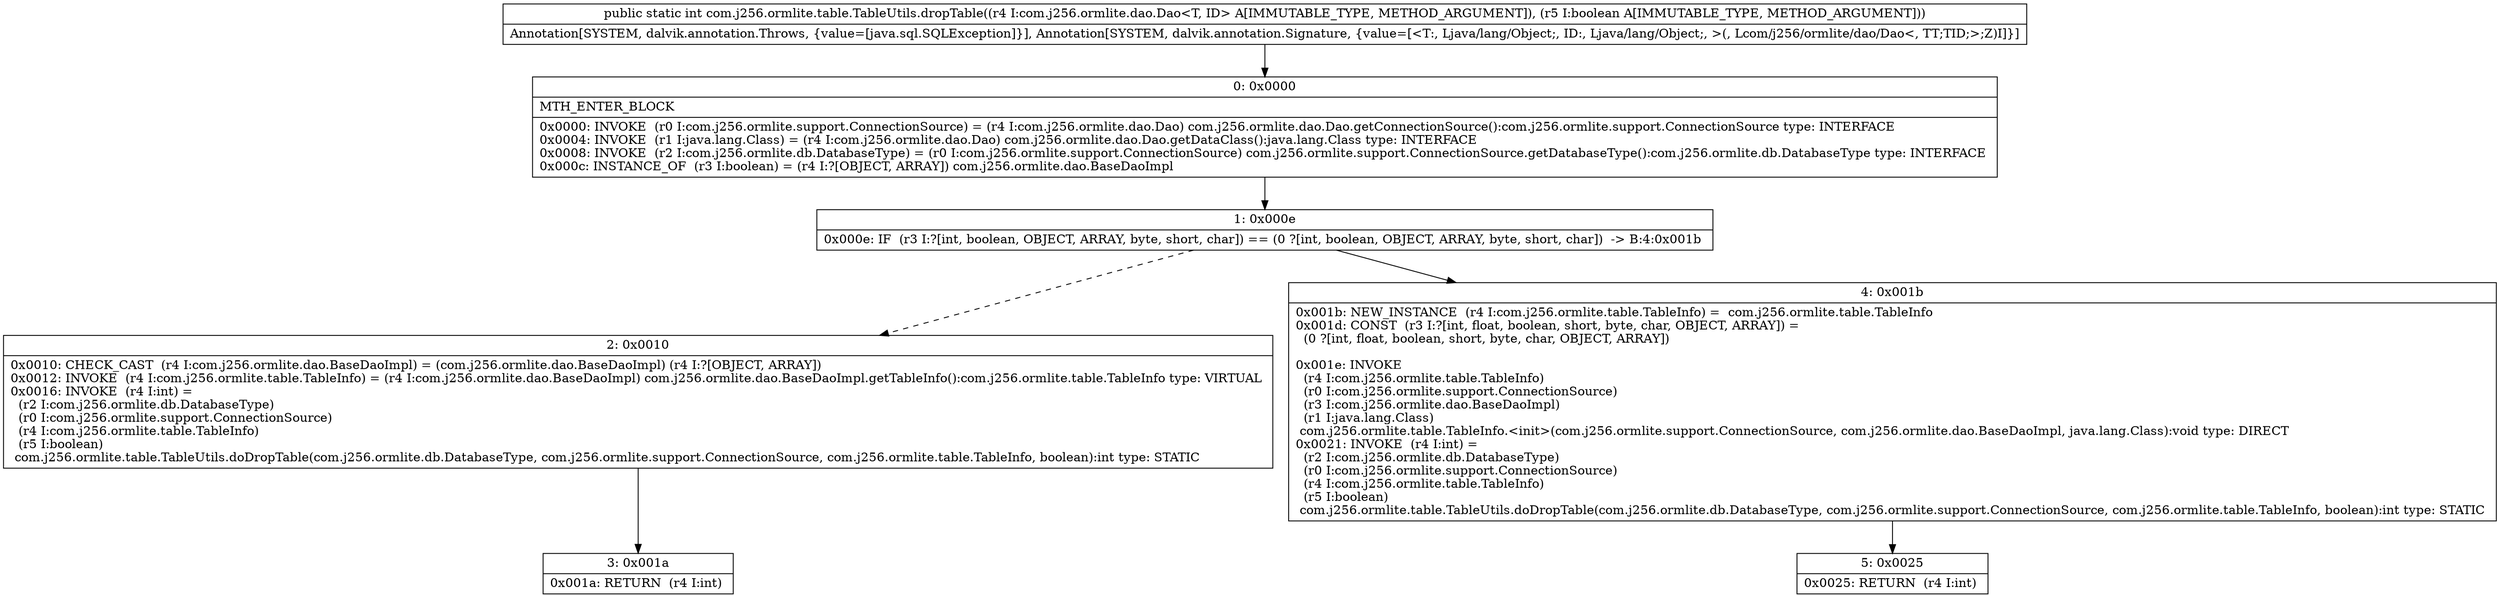 digraph "CFG forcom.j256.ormlite.table.TableUtils.dropTable(Lcom\/j256\/ormlite\/dao\/Dao;Z)I" {
Node_0 [shape=record,label="{0\:\ 0x0000|MTH_ENTER_BLOCK\l|0x0000: INVOKE  (r0 I:com.j256.ormlite.support.ConnectionSource) = (r4 I:com.j256.ormlite.dao.Dao) com.j256.ormlite.dao.Dao.getConnectionSource():com.j256.ormlite.support.ConnectionSource type: INTERFACE \l0x0004: INVOKE  (r1 I:java.lang.Class) = (r4 I:com.j256.ormlite.dao.Dao) com.j256.ormlite.dao.Dao.getDataClass():java.lang.Class type: INTERFACE \l0x0008: INVOKE  (r2 I:com.j256.ormlite.db.DatabaseType) = (r0 I:com.j256.ormlite.support.ConnectionSource) com.j256.ormlite.support.ConnectionSource.getDatabaseType():com.j256.ormlite.db.DatabaseType type: INTERFACE \l0x000c: INSTANCE_OF  (r3 I:boolean) = (r4 I:?[OBJECT, ARRAY]) com.j256.ormlite.dao.BaseDaoImpl \l}"];
Node_1 [shape=record,label="{1\:\ 0x000e|0x000e: IF  (r3 I:?[int, boolean, OBJECT, ARRAY, byte, short, char]) == (0 ?[int, boolean, OBJECT, ARRAY, byte, short, char])  \-\> B:4:0x001b \l}"];
Node_2 [shape=record,label="{2\:\ 0x0010|0x0010: CHECK_CAST  (r4 I:com.j256.ormlite.dao.BaseDaoImpl) = (com.j256.ormlite.dao.BaseDaoImpl) (r4 I:?[OBJECT, ARRAY]) \l0x0012: INVOKE  (r4 I:com.j256.ormlite.table.TableInfo) = (r4 I:com.j256.ormlite.dao.BaseDaoImpl) com.j256.ormlite.dao.BaseDaoImpl.getTableInfo():com.j256.ormlite.table.TableInfo type: VIRTUAL \l0x0016: INVOKE  (r4 I:int) = \l  (r2 I:com.j256.ormlite.db.DatabaseType)\l  (r0 I:com.j256.ormlite.support.ConnectionSource)\l  (r4 I:com.j256.ormlite.table.TableInfo)\l  (r5 I:boolean)\l com.j256.ormlite.table.TableUtils.doDropTable(com.j256.ormlite.db.DatabaseType, com.j256.ormlite.support.ConnectionSource, com.j256.ormlite.table.TableInfo, boolean):int type: STATIC \l}"];
Node_3 [shape=record,label="{3\:\ 0x001a|0x001a: RETURN  (r4 I:int) \l}"];
Node_4 [shape=record,label="{4\:\ 0x001b|0x001b: NEW_INSTANCE  (r4 I:com.j256.ormlite.table.TableInfo) =  com.j256.ormlite.table.TableInfo \l0x001d: CONST  (r3 I:?[int, float, boolean, short, byte, char, OBJECT, ARRAY]) = \l  (0 ?[int, float, boolean, short, byte, char, OBJECT, ARRAY])\l \l0x001e: INVOKE  \l  (r4 I:com.j256.ormlite.table.TableInfo)\l  (r0 I:com.j256.ormlite.support.ConnectionSource)\l  (r3 I:com.j256.ormlite.dao.BaseDaoImpl)\l  (r1 I:java.lang.Class)\l com.j256.ormlite.table.TableInfo.\<init\>(com.j256.ormlite.support.ConnectionSource, com.j256.ormlite.dao.BaseDaoImpl, java.lang.Class):void type: DIRECT \l0x0021: INVOKE  (r4 I:int) = \l  (r2 I:com.j256.ormlite.db.DatabaseType)\l  (r0 I:com.j256.ormlite.support.ConnectionSource)\l  (r4 I:com.j256.ormlite.table.TableInfo)\l  (r5 I:boolean)\l com.j256.ormlite.table.TableUtils.doDropTable(com.j256.ormlite.db.DatabaseType, com.j256.ormlite.support.ConnectionSource, com.j256.ormlite.table.TableInfo, boolean):int type: STATIC \l}"];
Node_5 [shape=record,label="{5\:\ 0x0025|0x0025: RETURN  (r4 I:int) \l}"];
MethodNode[shape=record,label="{public static int com.j256.ormlite.table.TableUtils.dropTable((r4 I:com.j256.ormlite.dao.Dao\<T, ID\> A[IMMUTABLE_TYPE, METHOD_ARGUMENT]), (r5 I:boolean A[IMMUTABLE_TYPE, METHOD_ARGUMENT]))  | Annotation[SYSTEM, dalvik.annotation.Throws, \{value=[java.sql.SQLException]\}], Annotation[SYSTEM, dalvik.annotation.Signature, \{value=[\<T:, Ljava\/lang\/Object;, ID:, Ljava\/lang\/Object;, \>(, Lcom\/j256\/ormlite\/dao\/Dao\<, TT;TID;\>;Z)I]\}]\l}"];
MethodNode -> Node_0;
Node_0 -> Node_1;
Node_1 -> Node_2[style=dashed];
Node_1 -> Node_4;
Node_2 -> Node_3;
Node_4 -> Node_5;
}

